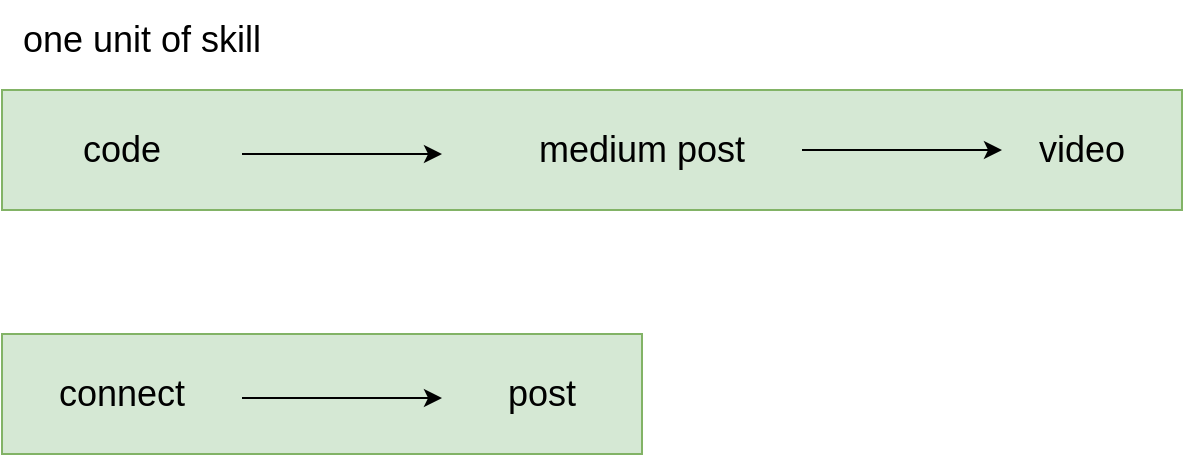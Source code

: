 <mxfile version="10.9.5" type="device"><diagram id="nVtj-eP1lLEWAV0BS27r" name="Page-1"><mxGraphModel dx="1422" dy="824" grid="1" gridSize="10" guides="1" tooltips="1" connect="1" arrows="1" fold="1" page="1" pageScale="1" pageWidth="850" pageHeight="1100" math="0" shadow="0"><root><mxCell id="0"/><mxCell id="1" parent="0"/><mxCell id="TN-tu42kIJ2nPxTeRN34-9" value="" style="rounded=0;whiteSpace=wrap;html=1;labelBackgroundColor=#67AB9F;fillColor=#d5e8d4;strokeColor=#82b366;" vertex="1" parent="1"><mxGeometry x="40" y="115" width="590" height="60" as="geometry"/></mxCell><mxCell id="TN-tu42kIJ2nPxTeRN34-1" value="&lt;font style=&quot;font-size: 18px&quot;&gt;code&lt;/font&gt;" style="text;html=1;strokeColor=none;fillColor=none;align=center;verticalAlign=middle;whiteSpace=wrap;rounded=0;" vertex="1" parent="1"><mxGeometry x="40" y="120" width="120" height="50" as="geometry"/></mxCell><mxCell id="TN-tu42kIJ2nPxTeRN34-3" value="&lt;font style=&quot;font-size: 18px&quot;&gt;medium post&lt;br&gt;&lt;/font&gt;" style="text;html=1;strokeColor=none;fillColor=none;align=center;verticalAlign=middle;whiteSpace=wrap;rounded=0;" vertex="1" parent="1"><mxGeometry x="300" y="120" width="120" height="50" as="geometry"/></mxCell><mxCell id="TN-tu42kIJ2nPxTeRN34-6" value="" style="endArrow=classic;html=1;" edge="1" parent="1"><mxGeometry width="50" height="50" relative="1" as="geometry"><mxPoint x="160" y="147" as="sourcePoint"/><mxPoint x="260" y="147" as="targetPoint"/></mxGeometry></mxCell><mxCell id="TN-tu42kIJ2nPxTeRN34-7" value="&lt;font style=&quot;font-size: 18px&quot;&gt;video&lt;br&gt;&lt;/font&gt;" style="text;html=1;strokeColor=none;fillColor=none;align=center;verticalAlign=middle;whiteSpace=wrap;rounded=0;" vertex="1" parent="1"><mxGeometry x="520" y="120" width="120" height="50" as="geometry"/></mxCell><mxCell id="TN-tu42kIJ2nPxTeRN34-8" value="" style="endArrow=classic;html=1;" edge="1" parent="1"><mxGeometry width="50" height="50" relative="1" as="geometry"><mxPoint x="440" y="145" as="sourcePoint"/><mxPoint x="540" y="145" as="targetPoint"/></mxGeometry></mxCell><mxCell id="TN-tu42kIJ2nPxTeRN34-10" value="&lt;font style=&quot;font-size: 18px&quot;&gt;one unit of skill&lt;/font&gt;" style="text;html=1;strokeColor=none;fillColor=none;align=center;verticalAlign=middle;whiteSpace=wrap;rounded=0;labelBackgroundColor=none;" vertex="1" parent="1"><mxGeometry x="40" y="70" width="140" height="40" as="geometry"/></mxCell><mxCell id="TN-tu42kIJ2nPxTeRN34-11" value="" style="rounded=0;whiteSpace=wrap;html=1;labelBackgroundColor=#67AB9F;fillColor=#d5e8d4;strokeColor=#82b366;" vertex="1" parent="1"><mxGeometry x="40" y="237" width="320" height="60" as="geometry"/></mxCell><mxCell id="TN-tu42kIJ2nPxTeRN34-12" value="&lt;span style=&quot;font-size: 18px&quot;&gt;connect&lt;/span&gt;" style="text;html=1;strokeColor=none;fillColor=none;align=center;verticalAlign=middle;whiteSpace=wrap;rounded=0;" vertex="1" parent="1"><mxGeometry x="40" y="242" width="120" height="50" as="geometry"/></mxCell><mxCell id="TN-tu42kIJ2nPxTeRN34-13" value="&lt;font style=&quot;font-size: 18px&quot;&gt;post&lt;br&gt;&lt;/font&gt;" style="text;html=1;strokeColor=none;fillColor=none;align=center;verticalAlign=middle;whiteSpace=wrap;rounded=0;" vertex="1" parent="1"><mxGeometry x="250" y="242" width="120" height="50" as="geometry"/></mxCell><mxCell id="TN-tu42kIJ2nPxTeRN34-14" value="" style="endArrow=classic;html=1;" edge="1" parent="1"><mxGeometry width="50" height="50" relative="1" as="geometry"><mxPoint x="160" y="269" as="sourcePoint"/><mxPoint x="260" y="269" as="targetPoint"/></mxGeometry></mxCell></root></mxGraphModel></diagram></mxfile>